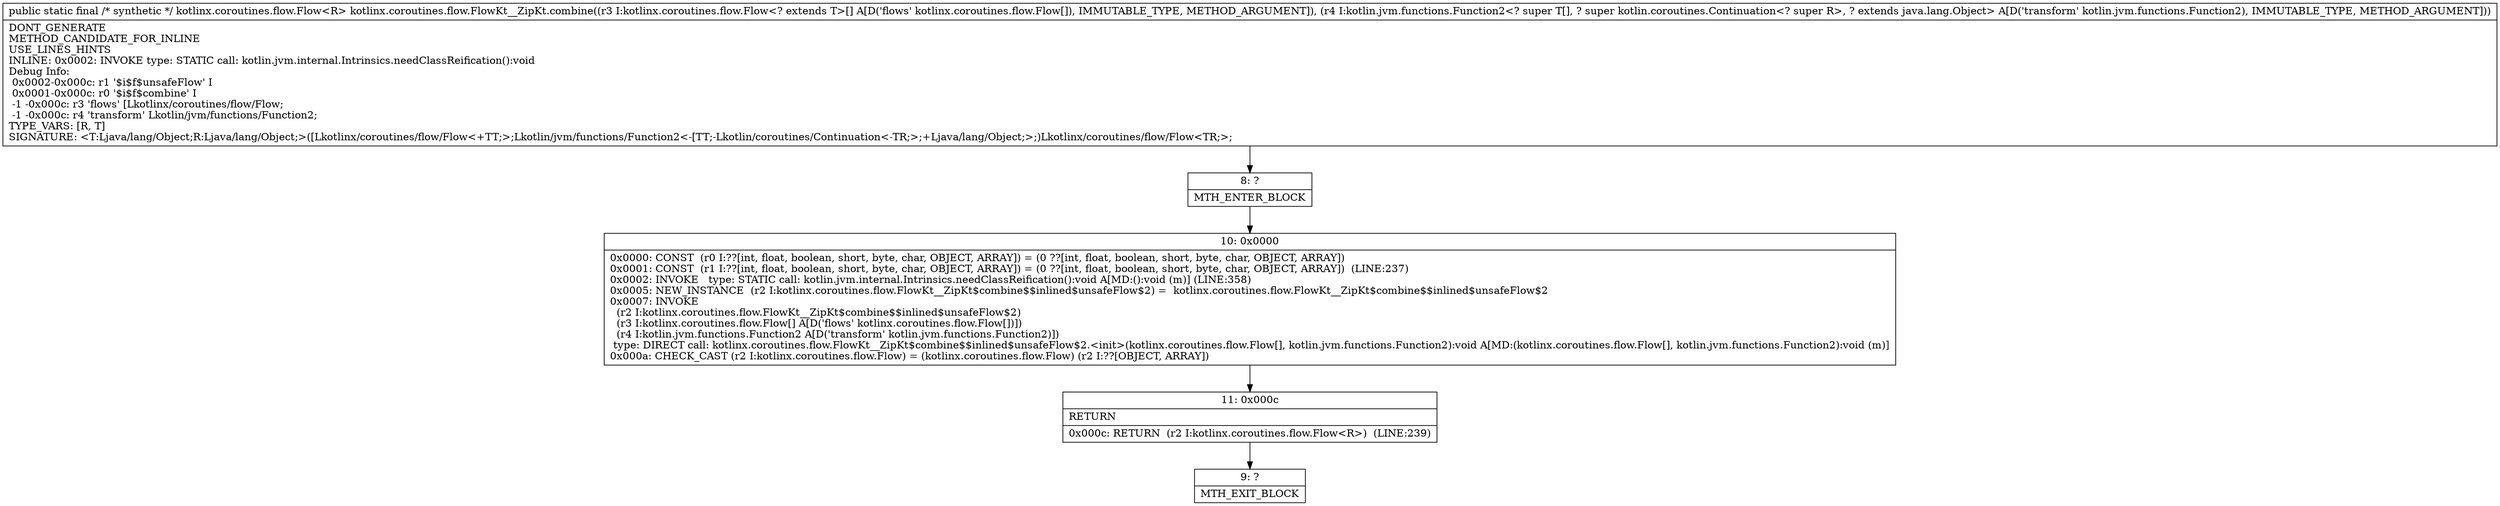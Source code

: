 digraph "CFG forkotlinx.coroutines.flow.FlowKt__ZipKt.combine([Lkotlinx\/coroutines\/flow\/Flow;Lkotlin\/jvm\/functions\/Function2;)Lkotlinx\/coroutines\/flow\/Flow;" {
Node_8 [shape=record,label="{8\:\ ?|MTH_ENTER_BLOCK\l}"];
Node_10 [shape=record,label="{10\:\ 0x0000|0x0000: CONST  (r0 I:??[int, float, boolean, short, byte, char, OBJECT, ARRAY]) = (0 ??[int, float, boolean, short, byte, char, OBJECT, ARRAY]) \l0x0001: CONST  (r1 I:??[int, float, boolean, short, byte, char, OBJECT, ARRAY]) = (0 ??[int, float, boolean, short, byte, char, OBJECT, ARRAY])  (LINE:237)\l0x0002: INVOKE   type: STATIC call: kotlin.jvm.internal.Intrinsics.needClassReification():void A[MD:():void (m)] (LINE:358)\l0x0005: NEW_INSTANCE  (r2 I:kotlinx.coroutines.flow.FlowKt__ZipKt$combine$$inlined$unsafeFlow$2) =  kotlinx.coroutines.flow.FlowKt__ZipKt$combine$$inlined$unsafeFlow$2 \l0x0007: INVOKE  \l  (r2 I:kotlinx.coroutines.flow.FlowKt__ZipKt$combine$$inlined$unsafeFlow$2)\l  (r3 I:kotlinx.coroutines.flow.Flow[] A[D('flows' kotlinx.coroutines.flow.Flow[])])\l  (r4 I:kotlin.jvm.functions.Function2 A[D('transform' kotlin.jvm.functions.Function2)])\l type: DIRECT call: kotlinx.coroutines.flow.FlowKt__ZipKt$combine$$inlined$unsafeFlow$2.\<init\>(kotlinx.coroutines.flow.Flow[], kotlin.jvm.functions.Function2):void A[MD:(kotlinx.coroutines.flow.Flow[], kotlin.jvm.functions.Function2):void (m)]\l0x000a: CHECK_CAST (r2 I:kotlinx.coroutines.flow.Flow) = (kotlinx.coroutines.flow.Flow) (r2 I:??[OBJECT, ARRAY]) \l}"];
Node_11 [shape=record,label="{11\:\ 0x000c|RETURN\l|0x000c: RETURN  (r2 I:kotlinx.coroutines.flow.Flow\<R\>)  (LINE:239)\l}"];
Node_9 [shape=record,label="{9\:\ ?|MTH_EXIT_BLOCK\l}"];
MethodNode[shape=record,label="{public static final \/* synthetic *\/ kotlinx.coroutines.flow.Flow\<R\> kotlinx.coroutines.flow.FlowKt__ZipKt.combine((r3 I:kotlinx.coroutines.flow.Flow\<? extends T\>[] A[D('flows' kotlinx.coroutines.flow.Flow[]), IMMUTABLE_TYPE, METHOD_ARGUMENT]), (r4 I:kotlin.jvm.functions.Function2\<? super T[], ? super kotlin.coroutines.Continuation\<? super R\>, ? extends java.lang.Object\> A[D('transform' kotlin.jvm.functions.Function2), IMMUTABLE_TYPE, METHOD_ARGUMENT]))  | DONT_GENERATE\lMETHOD_CANDIDATE_FOR_INLINE\lUSE_LINES_HINTS\lINLINE: 0x0002: INVOKE   type: STATIC call: kotlin.jvm.internal.Intrinsics.needClassReification():void\lDebug Info:\l  0x0002\-0x000c: r1 '$i$f$unsafeFlow' I\l  0x0001\-0x000c: r0 '$i$f$combine' I\l  \-1 \-0x000c: r3 'flows' [Lkotlinx\/coroutines\/flow\/Flow;\l  \-1 \-0x000c: r4 'transform' Lkotlin\/jvm\/functions\/Function2;\lTYPE_VARS: [R, T]\lSIGNATURE: \<T:Ljava\/lang\/Object;R:Ljava\/lang\/Object;\>([Lkotlinx\/coroutines\/flow\/Flow\<+TT;\>;Lkotlin\/jvm\/functions\/Function2\<\-[TT;\-Lkotlin\/coroutines\/Continuation\<\-TR;\>;+Ljava\/lang\/Object;\>;)Lkotlinx\/coroutines\/flow\/Flow\<TR;\>;\l}"];
MethodNode -> Node_8;Node_8 -> Node_10;
Node_10 -> Node_11;
Node_11 -> Node_9;
}

